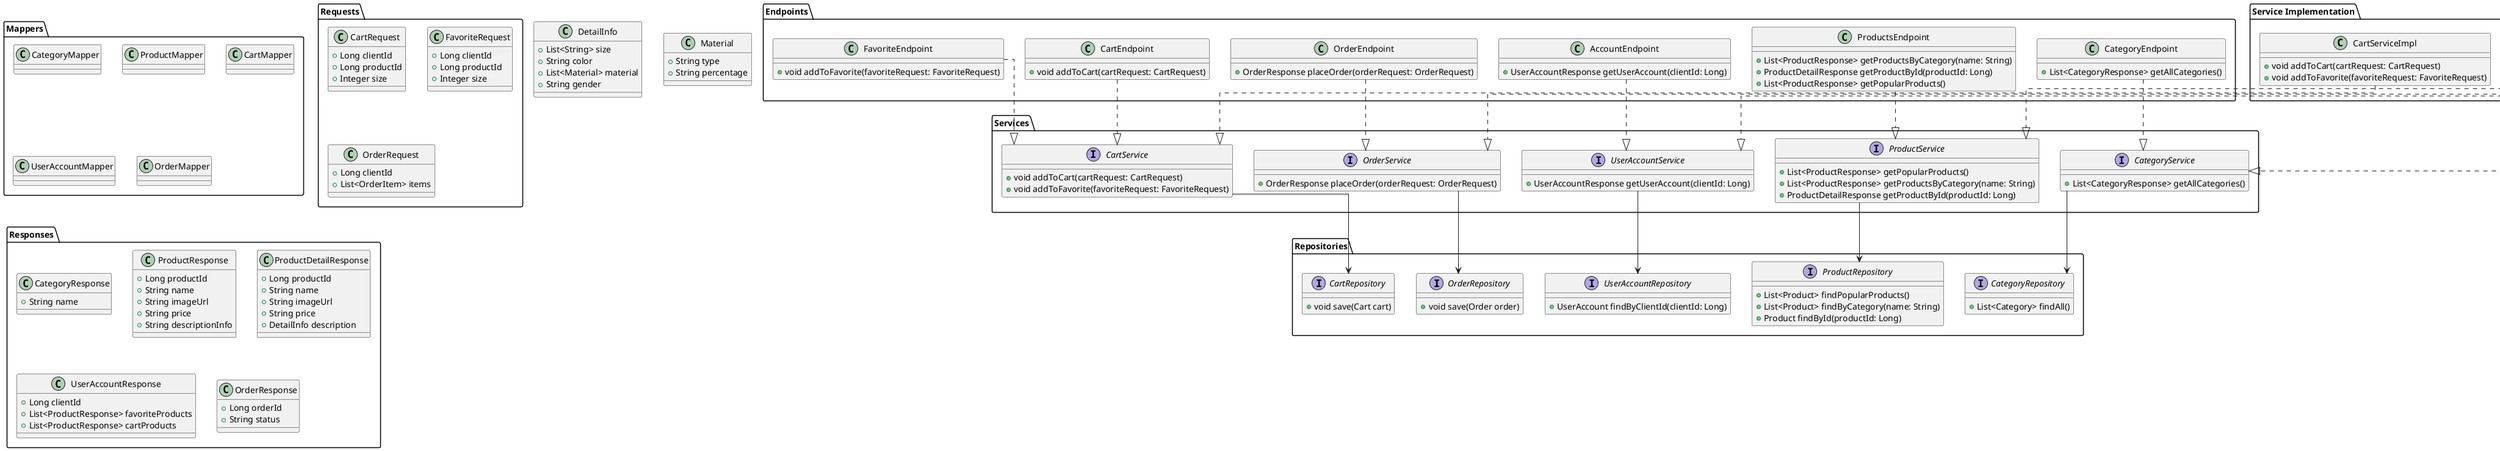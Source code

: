 @startuml
skinparam linetype ortho
package "Endpoints" {
    class CategoryEndpoint {
        +List<CategoryResponse> getAllCategories()
    }

    class ProductsEndpoint {
        +List<ProductResponse> getProductsByCategory(name: String)
        +ProductDetailResponse getProductById(productId: Long)
        +List<ProductResponse> getPopularProducts()
    }

    class CartEndpoint {
        +void addToCart(cartRequest: CartRequest)
    }

    class FavoriteEndpoint {
        +void addToFavorite(favoriteRequest: FavoriteRequest)
    }

    class AccountEndpoint {
        +UserAccountResponse getUserAccount(clientId: Long)
    }

    class OrderEndpoint {
        +OrderResponse placeOrder(orderRequest: OrderRequest)
    }
}

package "Services" {
    interface CategoryService {
        +List<CategoryResponse> getAllCategories()
    }

    interface ProductService {
        +List<ProductResponse> getPopularProducts()
        +List<ProductResponse> getProductsByCategory(name: String)
        +ProductDetailResponse getProductById(productId: Long)
    }

    interface CartService {
        +void addToCart(cartRequest: CartRequest)
        +void addToFavorite(favoriteRequest: FavoriteRequest)
    }

    interface UserAccountService {
        +UserAccountResponse getUserAccount(clientId: Long)
    }

    interface OrderService {
        +OrderResponse placeOrder(orderRequest: OrderRequest)
    }
}

package "Service Implementation" {
    class CategoryServiceImpl {
        +List<CategoryResponse> getAllCategories()
    }

    class ProductServiceImpl {
        +List<ProductResponse> getPopularProducts()
        +List<ProductResponse> getProductsByCategory(name: String)
        +ProductDetailResponse getProductById(productId: Long)
    }

    class CartServiceImpl {
        +void addToCart(cartRequest: CartRequest)
        +void addToFavorite(favoriteRequest: FavoriteRequest)
    }

    class UserAccountServiceImpl {
        +UserAccountResponse getUserAccount(clientId: Long)
    }

    class OrderServiceImpl {
        +OrderResponse placeOrder(orderRequest: OrderRequest)
    }
}

package "Mappers" {
    class CategoryMapper
    class ProductMapper
    class CartMapper
    class UserAccountMapper
    class OrderMapper
}

package "Repositories" {
    interface CategoryRepository {
        +List<Category> findAll()
    }

    interface ProductRepository {
        +List<Product> findPopularProducts()
        +List<Product> findByCategory(name: String)
        +Product findById(productId: Long)
    }

    interface CartRepository {
        +void save(Cart cart)
    }

    interface UserAccountRepository {
        +UserAccount findByClientId(clientId: Long)
    }

    interface OrderRepository {
        +void save(Order order)
    }
}

package "Requests" {
    class CartRequest {
        +Long clientId
        +Long productId
        +Integer size
    }

    class FavoriteRequest {
        +Long clientId
        +Long productId
        +Integer size
    }

    class OrderRequest {
        +Long clientId
        +List<OrderItem> items
    }
}

package "Responses" {
    class CategoryResponse {
        +String name
    }

    class ProductResponse {
        +Long productId
        +String name
        +String imageUrl
        +String price
        +String descriptionInfo
    }

    class ProductDetailResponse {
        +Long productId
        +String name
        +String imageUrl
        +String price
        +DetailInfo description
    }

    class UserAccountResponse {
        +Long clientId
        +List<ProductResponse> favoriteProducts
        +List<ProductResponse> cartProducts
    }

    class OrderResponse {
        +Long orderId
        +String status
    }
}

class DetailInfo {
    +List<String> size
    +String color
    +List<Material> material
    +String gender
}

class Material {
    +String type
    +String percentage
}

CategoryEndpoint ..|> CategoryService
ProductsEndpoint ..|> ProductService
CartEndpoint ..|> CartService
FavoriteEndpoint ..|> CartService
AccountEndpoint ..|> UserAccountService
OrderEndpoint ..|> OrderService

CategoryServiceImpl ..|> CategoryService
ProductServiceImpl ..|> ProductService
CartServiceImpl ..|> CartService
UserAccountServiceImpl ..|> UserAccountService
OrderServiceImpl ..|> OrderService

CategoryService --> CategoryRepository
ProductService --> ProductRepository
CartService --> CartRepository
UserAccountService --> UserAccountRepository
OrderService --> OrderRepository

@enduml
